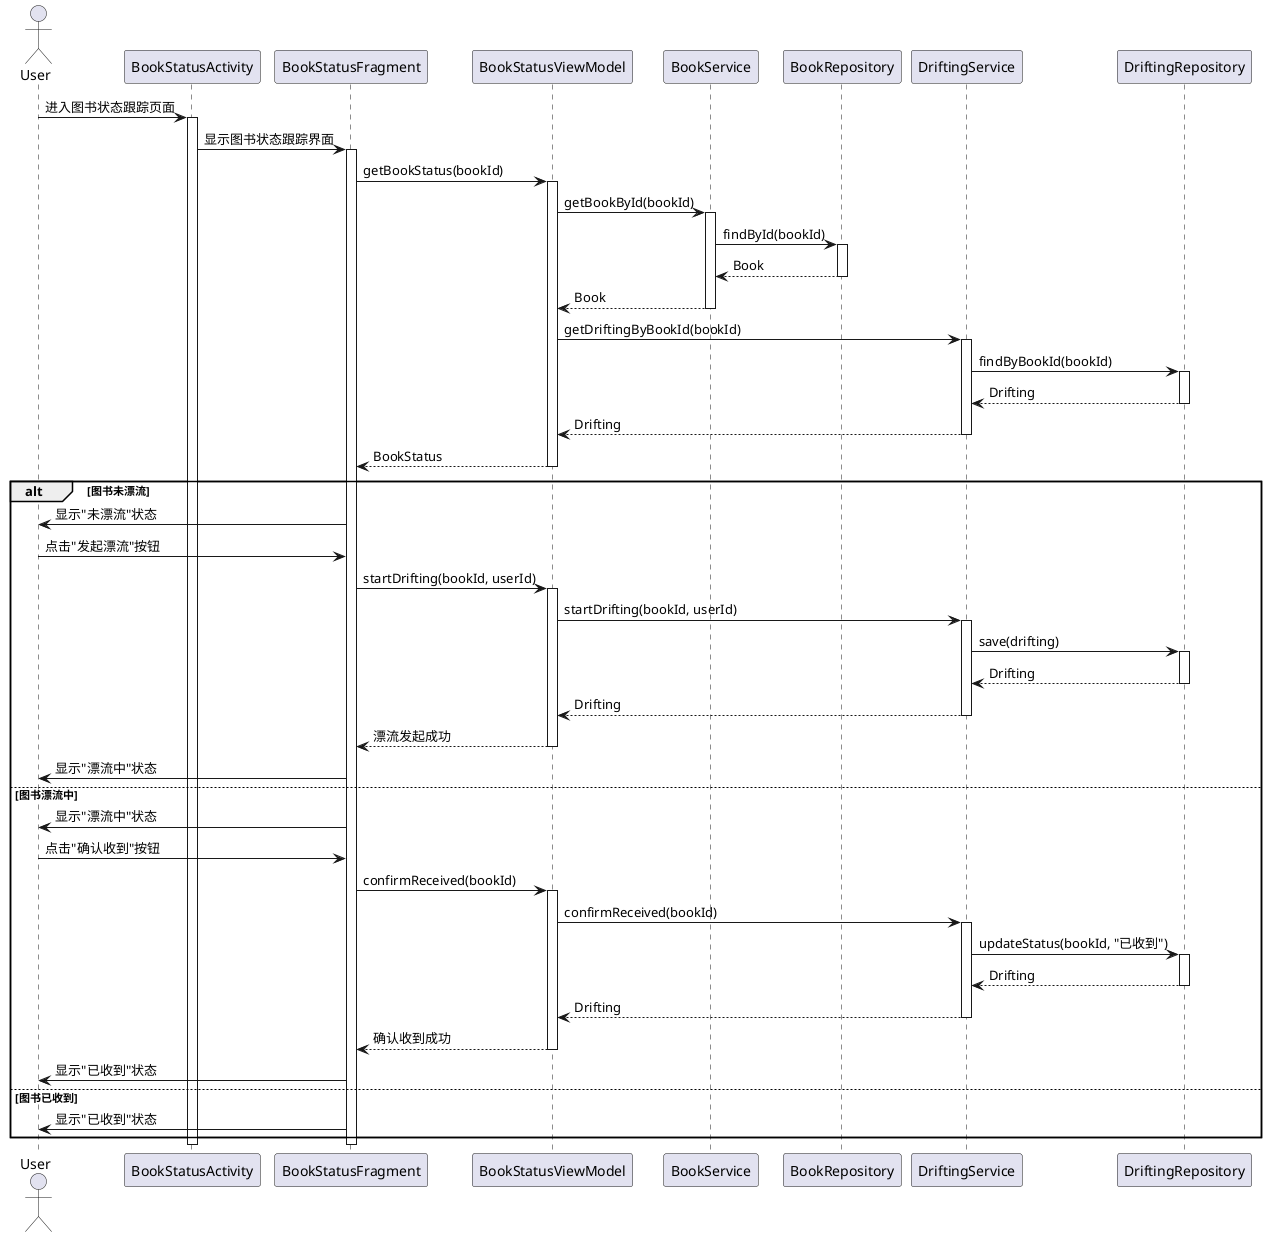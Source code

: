 @startuml
actor User
participant BookStatusActivity
participant BookStatusFragment
participant BookStatusViewModel
participant BookService
participant BookRepository
participant DriftingService
participant DriftingRepository

User -> BookStatusActivity: 进入图书状态跟踪页面
activate BookStatusActivity

BookStatusActivity -> BookStatusFragment: 显示图书状态跟踪界面
activate BookStatusFragment

BookStatusFragment -> BookStatusViewModel: getBookStatus(bookId)
activate BookStatusViewModel

BookStatusViewModel -> BookService: getBookById(bookId)
activate BookService

BookService -> BookRepository: findById(bookId)
activate BookRepository
BookRepository --> BookService: Book
deactivate BookRepository

BookService --> BookStatusViewModel: Book
deactivate BookService

BookStatusViewModel -> DriftingService: getDriftingByBookId(bookId)
activate DriftingService

DriftingService -> DriftingRepository: findByBookId(bookId)
activate DriftingRepository
DriftingRepository --> DriftingService: Drifting
deactivate DriftingRepository

DriftingService --> BookStatusViewModel: Drifting
deactivate DriftingService

BookStatusViewModel --> BookStatusFragment: BookStatus
deactivate BookStatusViewModel

alt 图书未漂流
    BookStatusFragment -> User: 显示"未漂流"状态
    User -> BookStatusFragment: 点击"发起漂流"按钮
    BookStatusFragment -> BookStatusViewModel: startDrifting(bookId, userId)
    activate BookStatusViewModel

    BookStatusViewModel -> DriftingService: startDrifting(bookId, userId)
    activate DriftingService

    DriftingService -> DriftingRepository: save(drifting)
    activate DriftingRepository
    DriftingRepository --> DriftingService: Drifting
    deactivate DriftingRepository

    DriftingService --> BookStatusViewModel: Drifting
    deactivate DriftingService

    BookStatusViewModel --> BookStatusFragment: 漂流发起成功
    deactivate BookStatusViewModel

    BookStatusFragment -> User: 显示"漂流中"状态
else 图书漂流中
    BookStatusFragment -> User: 显示"漂流中"状态
    User -> BookStatusFragment: 点击"确认收到"按钮
    BookStatusFragment -> BookStatusViewModel: confirmReceived(bookId)
    activate BookStatusViewModel

    BookStatusViewModel -> DriftingService: confirmReceived(bookId)
    activate DriftingService

    DriftingService -> DriftingRepository: updateStatus(bookId, "已收到")
    activate DriftingRepository
    DriftingRepository --> DriftingService: Drifting
    deactivate DriftingRepository

    DriftingService --> BookStatusViewModel: Drifting
    deactivate DriftingService

    BookStatusViewModel --> BookStatusFragment: 确认收到成功
    deactivate BookStatusViewModel

    BookStatusFragment -> User: 显示"已收到"状态
else 图书已收到
    BookStatusFragment -> User: 显示"已收到"状态
end

deactivate BookStatusFragment
deactivate BookStatusActivity
@enduml
